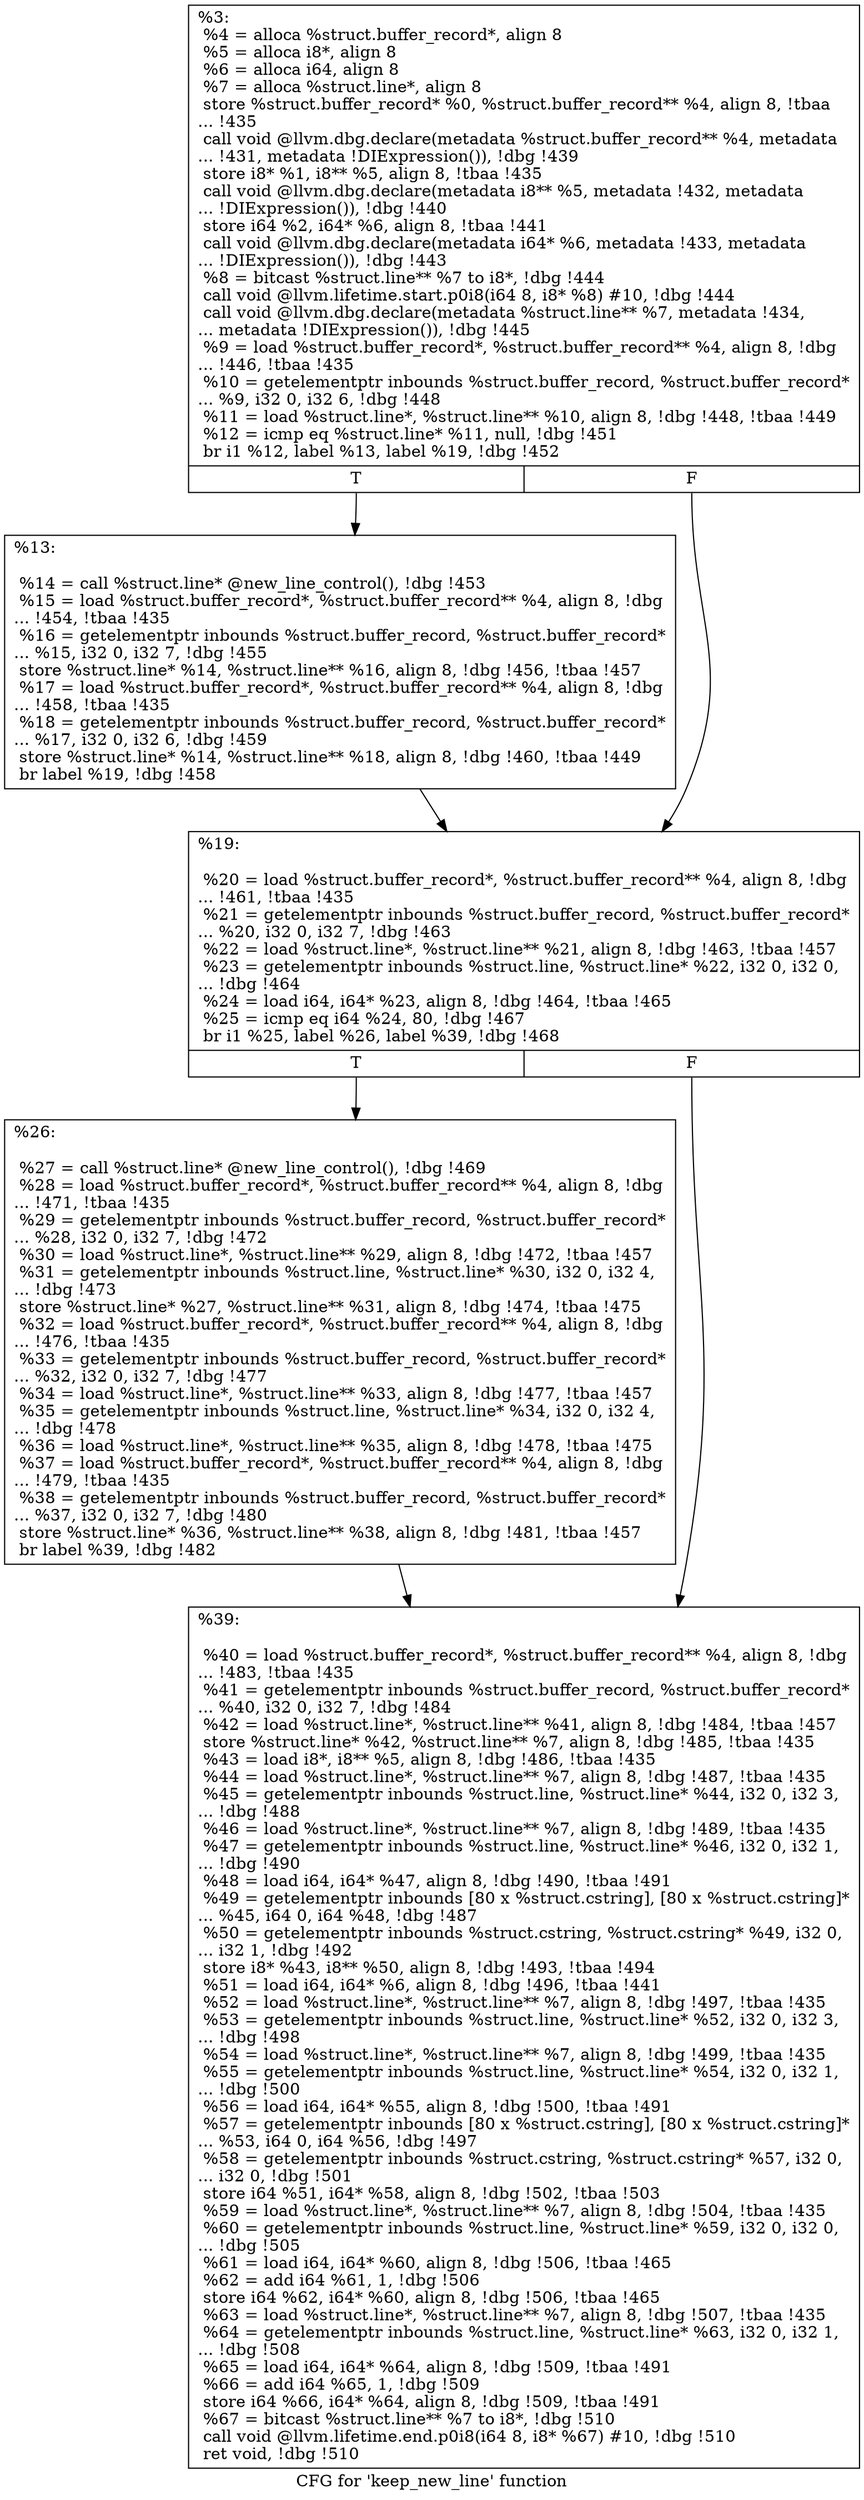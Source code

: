 digraph "CFG for 'keep_new_line' function" {
	label="CFG for 'keep_new_line' function";

	Node0x23b7d30 [shape=record,label="{%3:\l  %4 = alloca %struct.buffer_record*, align 8\l  %5 = alloca i8*, align 8\l  %6 = alloca i64, align 8\l  %7 = alloca %struct.line*, align 8\l  store %struct.buffer_record* %0, %struct.buffer_record** %4, align 8, !tbaa\l... !435\l  call void @llvm.dbg.declare(metadata %struct.buffer_record** %4, metadata\l... !431, metadata !DIExpression()), !dbg !439\l  store i8* %1, i8** %5, align 8, !tbaa !435\l  call void @llvm.dbg.declare(metadata i8** %5, metadata !432, metadata\l... !DIExpression()), !dbg !440\l  store i64 %2, i64* %6, align 8, !tbaa !441\l  call void @llvm.dbg.declare(metadata i64* %6, metadata !433, metadata\l... !DIExpression()), !dbg !443\l  %8 = bitcast %struct.line** %7 to i8*, !dbg !444\l  call void @llvm.lifetime.start.p0i8(i64 8, i8* %8) #10, !dbg !444\l  call void @llvm.dbg.declare(metadata %struct.line** %7, metadata !434,\l... metadata !DIExpression()), !dbg !445\l  %9 = load %struct.buffer_record*, %struct.buffer_record** %4, align 8, !dbg\l... !446, !tbaa !435\l  %10 = getelementptr inbounds %struct.buffer_record, %struct.buffer_record*\l... %9, i32 0, i32 6, !dbg !448\l  %11 = load %struct.line*, %struct.line** %10, align 8, !dbg !448, !tbaa !449\l  %12 = icmp eq %struct.line* %11, null, !dbg !451\l  br i1 %12, label %13, label %19, !dbg !452\l|{<s0>T|<s1>F}}"];
	Node0x23b7d30:s0 -> Node0x23bb2d0;
	Node0x23b7d30:s1 -> Node0x23bb320;
	Node0x23bb2d0 [shape=record,label="{%13:\l\l  %14 = call %struct.line* @new_line_control(), !dbg !453\l  %15 = load %struct.buffer_record*, %struct.buffer_record** %4, align 8, !dbg\l... !454, !tbaa !435\l  %16 = getelementptr inbounds %struct.buffer_record, %struct.buffer_record*\l... %15, i32 0, i32 7, !dbg !455\l  store %struct.line* %14, %struct.line** %16, align 8, !dbg !456, !tbaa !457\l  %17 = load %struct.buffer_record*, %struct.buffer_record** %4, align 8, !dbg\l... !458, !tbaa !435\l  %18 = getelementptr inbounds %struct.buffer_record, %struct.buffer_record*\l... %17, i32 0, i32 6, !dbg !459\l  store %struct.line* %14, %struct.line** %18, align 8, !dbg !460, !tbaa !449\l  br label %19, !dbg !458\l}"];
	Node0x23bb2d0 -> Node0x23bb320;
	Node0x23bb320 [shape=record,label="{%19:\l\l  %20 = load %struct.buffer_record*, %struct.buffer_record** %4, align 8, !dbg\l... !461, !tbaa !435\l  %21 = getelementptr inbounds %struct.buffer_record, %struct.buffer_record*\l... %20, i32 0, i32 7, !dbg !463\l  %22 = load %struct.line*, %struct.line** %21, align 8, !dbg !463, !tbaa !457\l  %23 = getelementptr inbounds %struct.line, %struct.line* %22, i32 0, i32 0,\l... !dbg !464\l  %24 = load i64, i64* %23, align 8, !dbg !464, !tbaa !465\l  %25 = icmp eq i64 %24, 80, !dbg !467\l  br i1 %25, label %26, label %39, !dbg !468\l|{<s0>T|<s1>F}}"];
	Node0x23bb320:s0 -> Node0x23bb370;
	Node0x23bb320:s1 -> Node0x23bb3c0;
	Node0x23bb370 [shape=record,label="{%26:\l\l  %27 = call %struct.line* @new_line_control(), !dbg !469\l  %28 = load %struct.buffer_record*, %struct.buffer_record** %4, align 8, !dbg\l... !471, !tbaa !435\l  %29 = getelementptr inbounds %struct.buffer_record, %struct.buffer_record*\l... %28, i32 0, i32 7, !dbg !472\l  %30 = load %struct.line*, %struct.line** %29, align 8, !dbg !472, !tbaa !457\l  %31 = getelementptr inbounds %struct.line, %struct.line* %30, i32 0, i32 4,\l... !dbg !473\l  store %struct.line* %27, %struct.line** %31, align 8, !dbg !474, !tbaa !475\l  %32 = load %struct.buffer_record*, %struct.buffer_record** %4, align 8, !dbg\l... !476, !tbaa !435\l  %33 = getelementptr inbounds %struct.buffer_record, %struct.buffer_record*\l... %32, i32 0, i32 7, !dbg !477\l  %34 = load %struct.line*, %struct.line** %33, align 8, !dbg !477, !tbaa !457\l  %35 = getelementptr inbounds %struct.line, %struct.line* %34, i32 0, i32 4,\l... !dbg !478\l  %36 = load %struct.line*, %struct.line** %35, align 8, !dbg !478, !tbaa !475\l  %37 = load %struct.buffer_record*, %struct.buffer_record** %4, align 8, !dbg\l... !479, !tbaa !435\l  %38 = getelementptr inbounds %struct.buffer_record, %struct.buffer_record*\l... %37, i32 0, i32 7, !dbg !480\l  store %struct.line* %36, %struct.line** %38, align 8, !dbg !481, !tbaa !457\l  br label %39, !dbg !482\l}"];
	Node0x23bb370 -> Node0x23bb3c0;
	Node0x23bb3c0 [shape=record,label="{%39:\l\l  %40 = load %struct.buffer_record*, %struct.buffer_record** %4, align 8, !dbg\l... !483, !tbaa !435\l  %41 = getelementptr inbounds %struct.buffer_record, %struct.buffer_record*\l... %40, i32 0, i32 7, !dbg !484\l  %42 = load %struct.line*, %struct.line** %41, align 8, !dbg !484, !tbaa !457\l  store %struct.line* %42, %struct.line** %7, align 8, !dbg !485, !tbaa !435\l  %43 = load i8*, i8** %5, align 8, !dbg !486, !tbaa !435\l  %44 = load %struct.line*, %struct.line** %7, align 8, !dbg !487, !tbaa !435\l  %45 = getelementptr inbounds %struct.line, %struct.line* %44, i32 0, i32 3,\l... !dbg !488\l  %46 = load %struct.line*, %struct.line** %7, align 8, !dbg !489, !tbaa !435\l  %47 = getelementptr inbounds %struct.line, %struct.line* %46, i32 0, i32 1,\l... !dbg !490\l  %48 = load i64, i64* %47, align 8, !dbg !490, !tbaa !491\l  %49 = getelementptr inbounds [80 x %struct.cstring], [80 x %struct.cstring]*\l... %45, i64 0, i64 %48, !dbg !487\l  %50 = getelementptr inbounds %struct.cstring, %struct.cstring* %49, i32 0,\l... i32 1, !dbg !492\l  store i8* %43, i8** %50, align 8, !dbg !493, !tbaa !494\l  %51 = load i64, i64* %6, align 8, !dbg !496, !tbaa !441\l  %52 = load %struct.line*, %struct.line** %7, align 8, !dbg !497, !tbaa !435\l  %53 = getelementptr inbounds %struct.line, %struct.line* %52, i32 0, i32 3,\l... !dbg !498\l  %54 = load %struct.line*, %struct.line** %7, align 8, !dbg !499, !tbaa !435\l  %55 = getelementptr inbounds %struct.line, %struct.line* %54, i32 0, i32 1,\l... !dbg !500\l  %56 = load i64, i64* %55, align 8, !dbg !500, !tbaa !491\l  %57 = getelementptr inbounds [80 x %struct.cstring], [80 x %struct.cstring]*\l... %53, i64 0, i64 %56, !dbg !497\l  %58 = getelementptr inbounds %struct.cstring, %struct.cstring* %57, i32 0,\l... i32 0, !dbg !501\l  store i64 %51, i64* %58, align 8, !dbg !502, !tbaa !503\l  %59 = load %struct.line*, %struct.line** %7, align 8, !dbg !504, !tbaa !435\l  %60 = getelementptr inbounds %struct.line, %struct.line* %59, i32 0, i32 0,\l... !dbg !505\l  %61 = load i64, i64* %60, align 8, !dbg !506, !tbaa !465\l  %62 = add i64 %61, 1, !dbg !506\l  store i64 %62, i64* %60, align 8, !dbg !506, !tbaa !465\l  %63 = load %struct.line*, %struct.line** %7, align 8, !dbg !507, !tbaa !435\l  %64 = getelementptr inbounds %struct.line, %struct.line* %63, i32 0, i32 1,\l... !dbg !508\l  %65 = load i64, i64* %64, align 8, !dbg !509, !tbaa !491\l  %66 = add i64 %65, 1, !dbg !509\l  store i64 %66, i64* %64, align 8, !dbg !509, !tbaa !491\l  %67 = bitcast %struct.line** %7 to i8*, !dbg !510\l  call void @llvm.lifetime.end.p0i8(i64 8, i8* %67) #10, !dbg !510\l  ret void, !dbg !510\l}"];
}
